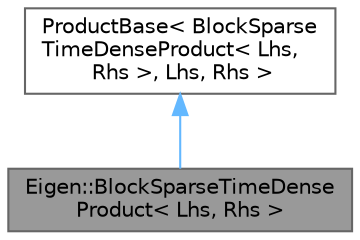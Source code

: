 digraph "Eigen::BlockSparseTimeDenseProduct&lt; Lhs, Rhs &gt;"
{
 // LATEX_PDF_SIZE
  bgcolor="transparent";
  edge [fontname=Helvetica,fontsize=10,labelfontname=Helvetica,labelfontsize=10];
  node [fontname=Helvetica,fontsize=10,shape=box,height=0.2,width=0.4];
  Node1 [id="Node000001",label="Eigen::BlockSparseTimeDense\lProduct\< Lhs, Rhs \>",height=0.2,width=0.4,color="gray40", fillcolor="grey60", style="filled", fontcolor="black",tooltip=" "];
  Node2 -> Node1 [id="edge1_Node000001_Node000002",dir="back",color="steelblue1",style="solid",tooltip=" "];
  Node2 [id="Node000002",label="ProductBase\< BlockSparse\lTimeDenseProduct\< Lhs,\l Rhs \>, Lhs, Rhs \>",height=0.2,width=0.4,color="gray40", fillcolor="white", style="filled",tooltip=" "];
}
